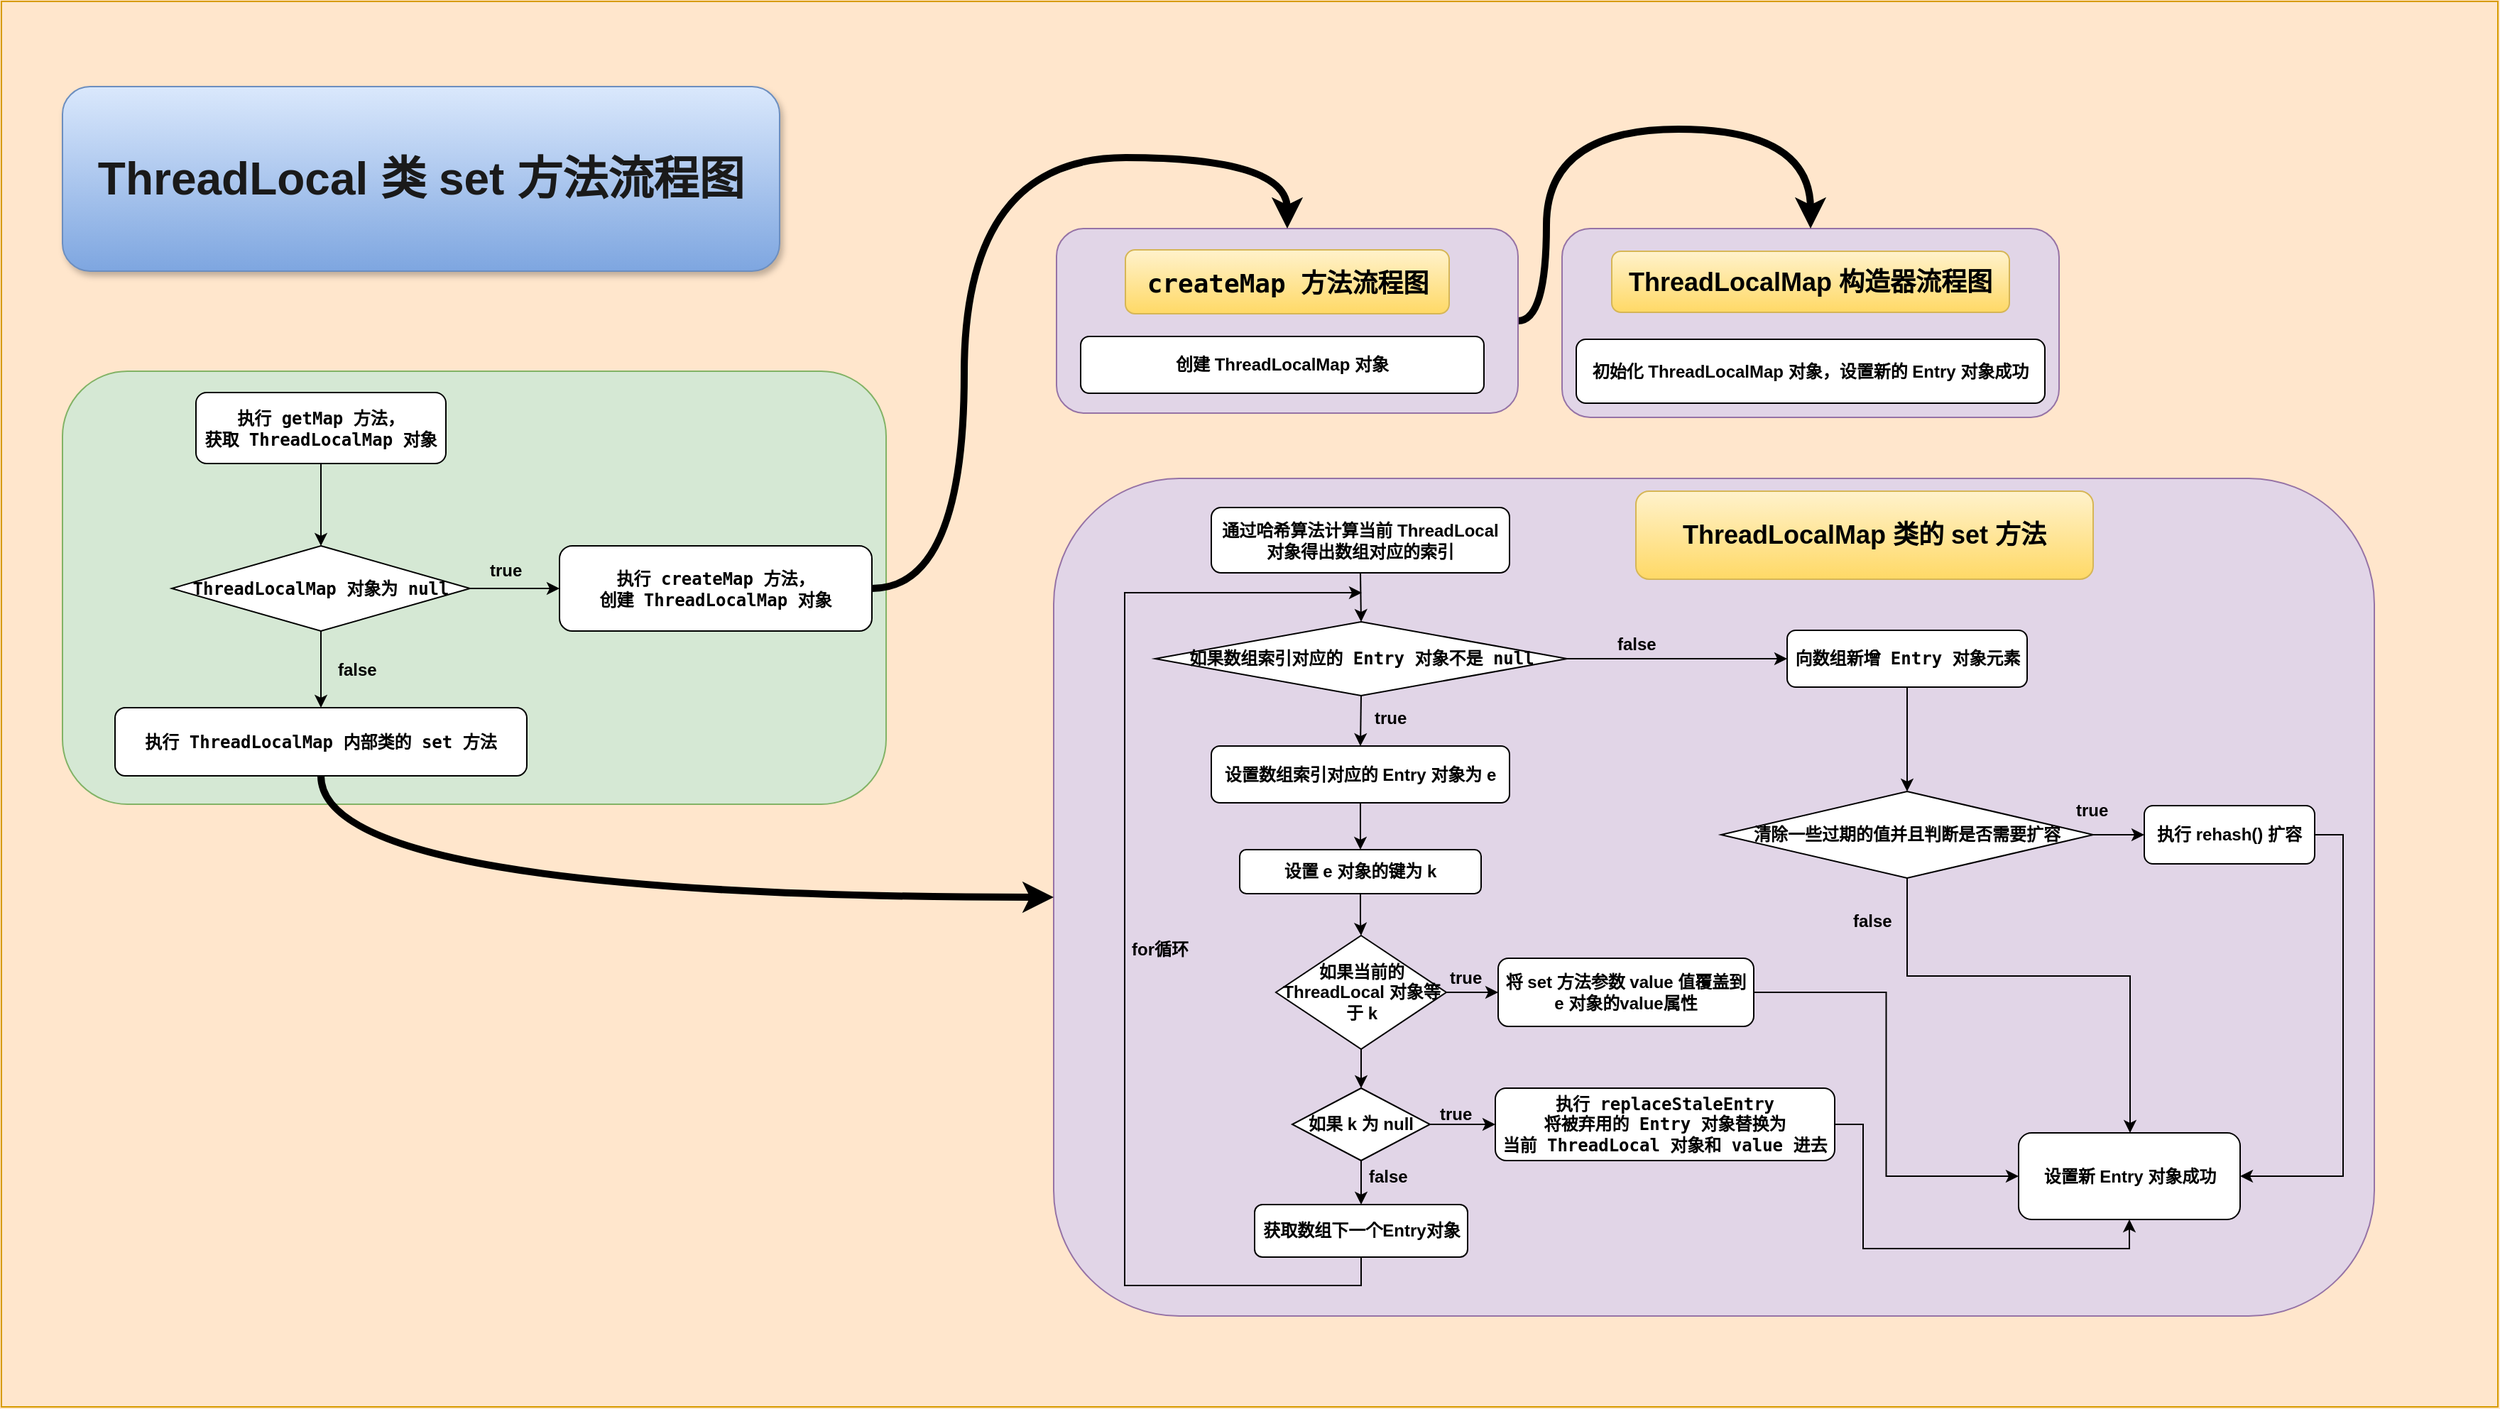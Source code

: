 <mxfile version="10.8.9" type="device"><diagram id="uxtIHyr1_YFndTAVGwCa" name="第 1 页"><mxGraphModel dx="2624" dy="18" grid="1" gridSize="10" guides="1" tooltips="1" connect="1" arrows="1" fold="1" page="1" pageScale="1" pageWidth="827" pageHeight="1169" background="#FFE6CC" math="0" shadow="0"><root><mxCell id="0"/><mxCell id="1" parent="0"/><mxCell id="gzYrzlE6tUrTqhY6uPDI-31" value="" style="rounded=0;whiteSpace=wrap;html=1;strokeWidth=1;fillColor=#ffe6cc;strokeColor=#d79b00;" vertex="1" parent="1"><mxGeometry x="-588" y="1460" width="1758" height="990" as="geometry"/></mxCell><mxCell id="gzYrzlE6tUrTqhY6uPDI-27" value="" style="rounded=1;whiteSpace=wrap;html=1;strokeWidth=1;fillColor=#e1d5e7;strokeColor=#9673a6;" vertex="1" parent="1"><mxGeometry x="153" y="1796" width="930" height="590" as="geometry"/></mxCell><mxCell id="qf7dsDy6ujoAeNCFplw3-54" value="" style="rounded=1;whiteSpace=wrap;html=1;fontStyle=1;strokeWidth=1;fillColor=#e1d5e7;strokeColor=#9673a6;" parent="1" vertex="1"><mxGeometry x="511" y="1620" width="350" height="133" as="geometry"/></mxCell><mxCell id="gzYrzlE6tUrTqhY6uPDI-11" style="edgeStyle=orthogonalEdgeStyle;curved=1;orthogonalLoop=1;jettySize=auto;html=1;exitX=1;exitY=0.5;exitDx=0;exitDy=0;entryX=0.5;entryY=0;entryDx=0;entryDy=0;strokeWidth=5;fontStyle=1" edge="1" parent="1" source="qf7dsDy6ujoAeNCFplw3-53" target="qf7dsDy6ujoAeNCFplw3-54"><mxGeometry relative="1" as="geometry"><Array as="points"><mxPoint x="500" y="1685"/><mxPoint x="500" y="1550"/><mxPoint x="686" y="1550"/></Array></mxGeometry></mxCell><mxCell id="qf7dsDy6ujoAeNCFplw3-53" value="" style="rounded=1;whiteSpace=wrap;html=1;fontStyle=1;strokeWidth=1;fillColor=#e1d5e7;strokeColor=#9673a6;" parent="1" vertex="1"><mxGeometry x="155" y="1620" width="325" height="130" as="geometry"/></mxCell><mxCell id="qf7dsDy6ujoAeNCFplw3-49" value="" style="rounded=1;whiteSpace=wrap;html=1;fillColor=#d5e8d4;strokeColor=#82b366;fontStyle=1;strokeWidth=1;" parent="1" vertex="1"><mxGeometry x="-545" y="1720.5" width="580" height="305" as="geometry"/></mxCell><mxCell id="gzYrzlE6tUrTqhY6uPDI-30" style="edgeStyle=orthogonalEdgeStyle;curved=1;orthogonalLoop=1;jettySize=auto;html=1;exitX=1;exitY=0.5;exitDx=0;exitDy=0;entryX=0.5;entryY=0;entryDx=0;entryDy=0;strokeWidth=5;" edge="1" parent="1" source="qf7dsDy6ujoAeNCFplw3-3" target="qf7dsDy6ujoAeNCFplw3-53"><mxGeometry relative="1" as="geometry"><Array as="points"><mxPoint x="90" y="1874"/><mxPoint x="90" y="1570"/><mxPoint x="317" y="1570"/></Array></mxGeometry></mxCell><mxCell id="qf7dsDy6ujoAeNCFplw3-3" value="&lt;pre&gt;执行 createMap 方法，&lt;br&gt;创建 ThreadLocalMap 对象&lt;br&gt;&lt;/pre&gt;" style="rounded=1;whiteSpace=wrap;html=1;fontStyle=1;gradientDirection=east;strokeWidth=1;comic=0;" parent="1" vertex="1"><mxGeometry x="-195" y="1843.5" width="220" height="60" as="geometry"/></mxCell><mxCell id="gzYrzlE6tUrTqhY6uPDI-28" style="edgeStyle=orthogonalEdgeStyle;orthogonalLoop=1;jettySize=auto;html=1;exitX=0.5;exitY=1;exitDx=0;exitDy=0;strokeWidth=5;curved=1;" edge="1" parent="1" source="qf7dsDy6ujoAeNCFplw3-5" target="gzYrzlE6tUrTqhY6uPDI-27"><mxGeometry relative="1" as="geometry"/></mxCell><mxCell id="qf7dsDy6ujoAeNCFplw3-5" value="&lt;pre&gt;执行 ThreadLocalMap 内部类的 set 方法&lt;/pre&gt;" style="rounded=1;whiteSpace=wrap;html=1;fontStyle=1;gradientDirection=east;strokeWidth=1;comic=0;" parent="1" vertex="1"><mxGeometry x="-508" y="1957.5" width="290" height="48" as="geometry"/></mxCell><mxCell id="qf7dsDy6ujoAeNCFplw3-6" style="edgeStyle=orthogonalEdgeStyle;orthogonalLoop=1;jettySize=auto;html=1;exitX=0.5;exitY=1;exitDx=0;exitDy=0;entryX=0.5;entryY=0;entryDx=0;entryDy=0;strokeWidth=1;rounded=0;fontStyle=1" parent="1" source="qf7dsDy6ujoAeNCFplw3-7" target="qf7dsDy6ujoAeNCFplw3-10" edge="1"><mxGeometry relative="1" as="geometry"/></mxCell><mxCell id="qf7dsDy6ujoAeNCFplw3-7" value="&lt;pre&gt;&lt;span&gt;执行 &lt;/span&gt;getMap 方法，&lt;br&gt;获取 ThreadLocalMap 对象&lt;/pre&gt;" style="rounded=1;whiteSpace=wrap;html=1;fontStyle=1;gradientDirection=east;strokeWidth=1;comic=0;" parent="1" vertex="1"><mxGeometry x="-451" y="1735.5" width="176" height="50" as="geometry"/></mxCell><mxCell id="qf7dsDy6ujoAeNCFplw3-8" style="edgeStyle=orthogonalEdgeStyle;rounded=0;orthogonalLoop=1;jettySize=auto;html=1;exitX=0.5;exitY=1;exitDx=0;exitDy=0;entryX=0.5;entryY=0;entryDx=0;entryDy=0;fontStyle=1;strokeWidth=1;comic=0;" parent="1" source="qf7dsDy6ujoAeNCFplw3-10" target="qf7dsDy6ujoAeNCFplw3-5" edge="1"><mxGeometry relative="1" as="geometry"/></mxCell><mxCell id="qf7dsDy6ujoAeNCFplw3-9" style="edgeStyle=orthogonalEdgeStyle;rounded=0;orthogonalLoop=1;jettySize=auto;html=1;exitX=1;exitY=0.5;exitDx=0;exitDy=0;entryX=0;entryY=0.5;entryDx=0;entryDy=0;fontStyle=1;strokeWidth=1;comic=0;" parent="1" source="qf7dsDy6ujoAeNCFplw3-10" target="qf7dsDy6ujoAeNCFplw3-3" edge="1"><mxGeometry relative="1" as="geometry"/></mxCell><mxCell id="qf7dsDy6ujoAeNCFplw3-10" value="&lt;pre&gt;ThreadLocalMap 对象为 null&lt;/pre&gt;" style="rhombus;whiteSpace=wrap;html=1;fontStyle=1;strokeWidth=1;comic=0;" parent="1" vertex="1"><mxGeometry x="-468" y="1843.5" width="210" height="60" as="geometry"/></mxCell><mxCell id="qf7dsDy6ujoAeNCFplw3-11" style="edgeStyle=orthogonalEdgeStyle;rounded=0;orthogonalLoop=1;jettySize=auto;html=1;exitX=0.5;exitY=1;exitDx=0;exitDy=0;entryX=0.5;entryY=0;entryDx=0;entryDy=0;fontStyle=1;strokeWidth=1;comic=0;" parent="1" source="qf7dsDy6ujoAeNCFplw3-12" target="qf7dsDy6ujoAeNCFplw3-15" edge="1"><mxGeometry relative="1" as="geometry"/></mxCell><mxCell id="qf7dsDy6ujoAeNCFplw3-12" value="通过哈希算法计算当前 ThreadLocal 对象得出数组对应的索引" style="rounded=1;whiteSpace=wrap;html=1;fontStyle=1;gradientDirection=east;strokeWidth=1;comic=0;" parent="1" vertex="1"><mxGeometry x="264" y="1816.5" width="210" height="46" as="geometry"/></mxCell><mxCell id="qf7dsDy6ujoAeNCFplw3-13" style="edgeStyle=orthogonalEdgeStyle;rounded=0;orthogonalLoop=1;jettySize=auto;html=1;exitX=0.5;exitY=1;exitDx=0;exitDy=0;entryX=0.5;entryY=0;entryDx=0;entryDy=0;fontStyle=1;strokeWidth=1;comic=0;" parent="1" source="qf7dsDy6ujoAeNCFplw3-15" target="qf7dsDy6ujoAeNCFplw3-29" edge="1"><mxGeometry relative="1" as="geometry"/></mxCell><mxCell id="qf7dsDy6ujoAeNCFplw3-61" style="edgeStyle=orthogonalEdgeStyle;rounded=0;orthogonalLoop=1;jettySize=auto;html=1;exitX=1;exitY=0.5;exitDx=0;exitDy=0;entryX=0;entryY=0.5;entryDx=0;entryDy=0;strokeWidth=1;fontStyle=1" parent="1" source="qf7dsDy6ujoAeNCFplw3-15" target="qf7dsDy6ujoAeNCFplw3-17" edge="1"><mxGeometry relative="1" as="geometry"/></mxCell><mxCell id="qf7dsDy6ujoAeNCFplw3-15" value="&lt;pre&gt;&lt;span&gt;如果数组索引对应的 Entry 对象不是 null&lt;/span&gt;&lt;/pre&gt;" style="rhombus;whiteSpace=wrap;html=1;fontStyle=1;strokeWidth=1;comic=0;" parent="1" vertex="1"><mxGeometry x="224.5" y="1897" width="290" height="52" as="geometry"/></mxCell><mxCell id="qf7dsDy6ujoAeNCFplw3-16" style="edgeStyle=orthogonalEdgeStyle;rounded=0;orthogonalLoop=1;jettySize=auto;html=1;exitX=0.5;exitY=1;exitDx=0;exitDy=0;fontStyle=1;strokeWidth=1;comic=0;" parent="1" source="qf7dsDy6ujoAeNCFplw3-17" target="qf7dsDy6ujoAeNCFplw3-20" edge="1"><mxGeometry relative="1" as="geometry"/></mxCell><mxCell id="qf7dsDy6ujoAeNCFplw3-17" value="&lt;pre&gt;&lt;span&gt;向数组新增 Entry 对象元素&lt;/span&gt;&lt;/pre&gt;" style="rounded=1;whiteSpace=wrap;html=1;fontStyle=1;gradientDirection=east;strokeWidth=1;comic=0;" parent="1" vertex="1"><mxGeometry x="669.5" y="1903" width="169" height="40" as="geometry"/></mxCell><mxCell id="qf7dsDy6ujoAeNCFplw3-70" style="edgeStyle=orthogonalEdgeStyle;rounded=0;orthogonalLoop=1;jettySize=auto;html=1;exitX=1;exitY=0.5;exitDx=0;exitDy=0;strokeWidth=1;fontStyle=1" parent="1" source="qf7dsDy6ujoAeNCFplw3-20" target="qf7dsDy6ujoAeNCFplw3-22" edge="1"><mxGeometry relative="1" as="geometry"/></mxCell><mxCell id="gzYrzlE6tUrTqhY6uPDI-23" style="edgeStyle=orthogonalEdgeStyle;rounded=0;orthogonalLoop=1;jettySize=auto;html=1;exitX=0.5;exitY=1;exitDx=0;exitDy=0;strokeWidth=1;" edge="1" parent="1" source="qf7dsDy6ujoAeNCFplw3-20" target="qf7dsDy6ujoAeNCFplw3-39"><mxGeometry relative="1" as="geometry"><Array as="points"><mxPoint x="754" y="2146.5"/><mxPoint x="911" y="2146.5"/></Array></mxGeometry></mxCell><mxCell id="qf7dsDy6ujoAeNCFplw3-20" value="&lt;pre&gt;&lt;span&gt;清除一些过期的值并且判断是否需要扩容&lt;/span&gt;&lt;/pre&gt;" style="rhombus;whiteSpace=wrap;html=1;fontStyle=1;strokeWidth=1;comic=0;" parent="1" vertex="1"><mxGeometry x="623" y="2016.5" width="262" height="61" as="geometry"/></mxCell><mxCell id="gzYrzlE6tUrTqhY6uPDI-24" style="edgeStyle=orthogonalEdgeStyle;rounded=0;orthogonalLoop=1;jettySize=auto;html=1;exitX=1;exitY=0.5;exitDx=0;exitDy=0;entryX=1;entryY=0.5;entryDx=0;entryDy=0;strokeWidth=1;" edge="1" parent="1" source="qf7dsDy6ujoAeNCFplw3-22" target="qf7dsDy6ujoAeNCFplw3-39"><mxGeometry relative="1" as="geometry"/></mxCell><mxCell id="qf7dsDy6ujoAeNCFplw3-22" value="执行&amp;nbsp;&lt;span&gt;rehash()&amp;nbsp;&lt;/span&gt;&lt;span&gt;扩容&lt;/span&gt;&lt;br&gt;" style="rounded=1;whiteSpace=wrap;html=1;fontStyle=1;gradientDirection=east;strokeWidth=1;comic=0;" parent="1" vertex="1"><mxGeometry x="921" y="2026.5" width="120" height="41" as="geometry"/></mxCell><mxCell id="qf7dsDy6ujoAeNCFplw3-23" value="false" style="text;html=1;resizable=0;points=[];autosize=1;align=left;verticalAlign=top;spacingTop=-4;fontStyle=1;strokeWidth=1;comic=0;" parent="1" vertex="1"><mxGeometry x="548" y="1903" width="40" height="20" as="geometry"/></mxCell><mxCell id="qf7dsDy6ujoAeNCFplw3-24" value="true" style="text;html=1;resizable=0;points=[];autosize=1;align=left;verticalAlign=top;spacingTop=-4;fontStyle=1;strokeWidth=1;comic=0;" parent="1" vertex="1"><mxGeometry x="870.5" y="2020" width="40" height="20" as="geometry"/></mxCell><mxCell id="qf7dsDy6ujoAeNCFplw3-25" style="edgeStyle=orthogonalEdgeStyle;rounded=0;orthogonalLoop=1;jettySize=auto;html=1;exitX=0.5;exitY=1;exitDx=0;exitDy=0;fontStyle=1;strokeWidth=1;comic=0;" parent="1" source="qf7dsDy6ujoAeNCFplw3-27" target="qf7dsDy6ujoAeNCFplw3-34" edge="1"><mxGeometry relative="1" as="geometry"/></mxCell><mxCell id="qf7dsDy6ujoAeNCFplw3-68" style="edgeStyle=orthogonalEdgeStyle;rounded=0;orthogonalLoop=1;jettySize=auto;html=1;exitX=1;exitY=0.5;exitDx=0;exitDy=0;entryX=0;entryY=0.5;entryDx=0;entryDy=0;strokeWidth=1;fontStyle=1" parent="1" source="qf7dsDy6ujoAeNCFplw3-27" target="qf7dsDy6ujoAeNCFplw3-31" edge="1"><mxGeometry relative="1" as="geometry"/></mxCell><mxCell id="qf7dsDy6ujoAeNCFplw3-27" value="如果当前的ThreadLocal 对象等于 k" style="rhombus;whiteSpace=wrap;html=1;fontStyle=1;strokeWidth=1;comic=0;" parent="1" vertex="1"><mxGeometry x="309.5" y="2118" width="120" height="80" as="geometry"/></mxCell><mxCell id="gzYrzlE6tUrTqhY6uPDI-14" style="edgeStyle=orthogonalEdgeStyle;rounded=0;orthogonalLoop=1;jettySize=auto;html=1;exitX=0.5;exitY=1;exitDx=0;exitDy=0;strokeWidth=1;" edge="1" parent="1" source="qf7dsDy6ujoAeNCFplw3-29" target="gzYrzlE6tUrTqhY6uPDI-12"><mxGeometry relative="1" as="geometry"/></mxCell><mxCell id="qf7dsDy6ujoAeNCFplw3-29" value="设置数组索引对应的 Entry 对象为 e&lt;br&gt;" style="rounded=1;whiteSpace=wrap;html=1;fontStyle=1;gradientDirection=east;strokeWidth=1;comic=0;" parent="1" vertex="1"><mxGeometry x="264" y="1984.5" width="210" height="40" as="geometry"/></mxCell><mxCell id="gzYrzlE6tUrTqhY6uPDI-22" style="edgeStyle=orthogonalEdgeStyle;rounded=0;orthogonalLoop=1;jettySize=auto;html=1;exitX=1;exitY=0.5;exitDx=0;exitDy=0;entryX=0;entryY=0.5;entryDx=0;entryDy=0;strokeWidth=1;" edge="1" parent="1" source="qf7dsDy6ujoAeNCFplw3-31" target="qf7dsDy6ujoAeNCFplw3-39"><mxGeometry relative="1" as="geometry"/></mxCell><mxCell id="qf7dsDy6ujoAeNCFplw3-31" value="将 set 方法参数 value 值覆盖到 e 对象的value属性" style="rounded=1;whiteSpace=wrap;html=1;fontStyle=1;gradientDirection=east;strokeWidth=1;comic=0;" parent="1" vertex="1"><mxGeometry x="466" y="2134" width="180" height="48" as="geometry"/></mxCell><mxCell id="qf7dsDy6ujoAeNCFplw3-32" style="edgeStyle=orthogonalEdgeStyle;rounded=0;orthogonalLoop=1;jettySize=auto;html=1;exitX=0.5;exitY=1;exitDx=0;exitDy=0;fontStyle=1;strokeWidth=1;comic=0;" parent="1" source="qf7dsDy6ujoAeNCFplw3-34" target="qf7dsDy6ujoAeNCFplw3-38" edge="1"><mxGeometry relative="1" as="geometry"/></mxCell><mxCell id="qf7dsDy6ujoAeNCFplw3-69" style="edgeStyle=orthogonalEdgeStyle;rounded=0;orthogonalLoop=1;jettySize=auto;html=1;exitX=1;exitY=0.5;exitDx=0;exitDy=0;entryX=0;entryY=0.5;entryDx=0;entryDy=0;strokeWidth=1;fontStyle=1" parent="1" source="qf7dsDy6ujoAeNCFplw3-34" target="qf7dsDy6ujoAeNCFplw3-36" edge="1"><mxGeometry relative="1" as="geometry"/></mxCell><mxCell id="qf7dsDy6ujoAeNCFplw3-34" value="如果 k 为 null" style="rhombus;whiteSpace=wrap;html=1;fontStyle=1;strokeWidth=1;comic=0;" parent="1" vertex="1"><mxGeometry x="321" y="2225.5" width="97" height="51" as="geometry"/></mxCell><mxCell id="gzYrzlE6tUrTqhY6uPDI-25" style="edgeStyle=orthogonalEdgeStyle;rounded=0;orthogonalLoop=1;jettySize=auto;html=1;exitX=1;exitY=0.5;exitDx=0;exitDy=0;entryX=0.5;entryY=1;entryDx=0;entryDy=0;strokeWidth=1;" edge="1" parent="1" source="qf7dsDy6ujoAeNCFplw3-36" target="qf7dsDy6ujoAeNCFplw3-39"><mxGeometry relative="1" as="geometry"><Array as="points"><mxPoint x="723" y="2251.5"/><mxPoint x="723" y="2338.5"/><mxPoint x="911" y="2338.5"/></Array></mxGeometry></mxCell><mxCell id="qf7dsDy6ujoAeNCFplw3-36" value="&lt;pre&gt;&lt;span&gt;执行 replaceStaleEntry&lt;br&gt;&lt;/span&gt;将被弃用的 Entry 对象替换为&lt;br/&gt;当前 ThreadLocal 对象和 value 进去&lt;/pre&gt;" style="rounded=1;whiteSpace=wrap;html=1;fontStyle=1;gradientDirection=east;strokeWidth=1;comic=0;" parent="1" vertex="1"><mxGeometry x="464" y="2225.5" width="239" height="51" as="geometry"/></mxCell><mxCell id="gzYrzlE6tUrTqhY6uPDI-26" style="edgeStyle=orthogonalEdgeStyle;rounded=0;orthogonalLoop=1;jettySize=auto;html=1;exitX=0.5;exitY=1;exitDx=0;exitDy=0;strokeWidth=1;" edge="1" parent="1" source="qf7dsDy6ujoAeNCFplw3-38"><mxGeometry relative="1" as="geometry"><mxPoint x="370" y="1876.5" as="targetPoint"/><Array as="points"><mxPoint x="370" y="2364.5"/><mxPoint x="203" y="2364.5"/><mxPoint x="203" y="1876.5"/></Array></mxGeometry></mxCell><mxCell id="qf7dsDy6ujoAeNCFplw3-38" value="获取数组下一个Entry对象" style="rounded=1;whiteSpace=wrap;html=1;fontStyle=1;gradientDirection=east;strokeWidth=1;comic=0;" parent="1" vertex="1"><mxGeometry x="294.5" y="2307.5" width="150" height="37" as="geometry"/></mxCell><mxCell id="qf7dsDy6ujoAeNCFplw3-39" value="设置新 Entry 对象成功" style="rounded=1;whiteSpace=wrap;html=1;fontStyle=1;strokeWidth=1;comic=0;" parent="1" vertex="1"><mxGeometry x="832.5" y="2257" width="156" height="61" as="geometry"/></mxCell><mxCell id="qf7dsDy6ujoAeNCFplw3-40" value="true" style="text;html=1;resizable=0;points=[];autosize=1;align=left;verticalAlign=top;spacingTop=-4;fontStyle=1;strokeWidth=1;comic=0;" parent="1" vertex="1"><mxGeometry x="-246.5" y="1850.5" width="40" height="20" as="geometry"/></mxCell><mxCell id="qf7dsDy6ujoAeNCFplw3-41" value="false" style="text;html=1;resizable=0;points=[];autosize=1;align=left;verticalAlign=top;spacingTop=-4;fontStyle=1;strokeWidth=1;comic=0;" parent="1" vertex="1"><mxGeometry x="-353" y="1920.5" width="40" height="20" as="geometry"/></mxCell><mxCell id="qf7dsDy6ujoAeNCFplw3-42" value="true" style="text;html=1;resizable=0;points=[];autosize=1;align=left;verticalAlign=top;spacingTop=-4;fontStyle=1;strokeWidth=1;comic=0;" parent="1" vertex="1"><mxGeometry x="377" y="1955" width="40" height="20" as="geometry"/></mxCell><mxCell id="qf7dsDy6ujoAeNCFplw3-43" value="false" style="text;html=1;resizable=0;points=[];autosize=1;align=left;verticalAlign=top;spacingTop=-4;fontStyle=1;strokeWidth=1;comic=0;" parent="1" vertex="1"><mxGeometry x="373" y="2277.5" width="40" height="20" as="geometry"/></mxCell><mxCell id="qf7dsDy6ujoAeNCFplw3-44" value="true" style="text;html=1;resizable=0;points=[];autosize=1;align=left;verticalAlign=top;spacingTop=-4;fontStyle=1;strokeWidth=1;comic=0;" parent="1" vertex="1"><mxGeometry x="422.5" y="2233.5" width="40" height="20" as="geometry"/></mxCell><mxCell id="qf7dsDy6ujoAeNCFplw3-45" value="for循环" style="text;html=1;resizable=0;points=[];autosize=1;align=left;verticalAlign=top;spacingTop=-4;fontStyle=1;strokeWidth=1;comic=0;" parent="1" vertex="1"><mxGeometry x="206" y="2118" width="50" height="20" as="geometry"/></mxCell><mxCell id="qf7dsDy6ujoAeNCFplw3-46" value="false" style="text;html=1;resizable=0;points=[];autosize=1;align=left;verticalAlign=top;spacingTop=-4;fontStyle=1;strokeWidth=1;comic=0;" parent="1" vertex="1"><mxGeometry x="714" y="2098" width="40" height="20" as="geometry"/></mxCell><mxCell id="qf7dsDy6ujoAeNCFplw3-47" value="&lt;span&gt;&lt;font style=&quot;font-size: 32px&quot; color=&quot;#1a1a1a&quot;&gt;ThreadLocal 类 set 方法流程图&lt;/font&gt;&lt;/span&gt;" style="rounded=1;whiteSpace=wrap;html=1;shadow=1;strokeWidth=1;fontStyle=1;fillColor=#dae8fc;strokeColor=#6c8ebf;gradientColor=#7ea6e0;" parent="1" vertex="1"><mxGeometry x="-545" y="1520" width="505" height="130" as="geometry"/></mxCell><mxCell id="qf7dsDy6ujoAeNCFplw3-48" value="true" style="text;html=1;resizable=0;points=[];autosize=1;align=left;verticalAlign=top;spacingTop=-4;fontStyle=1;strokeWidth=1;" parent="1" vertex="1"><mxGeometry x="429.5" y="2138" width="40" height="20" as="geometry"/></mxCell><mxCell id="qf7dsDy6ujoAeNCFplw3-50" value="创建&amp;nbsp;&lt;span&gt;ThreadLocalMap 对象&lt;/span&gt;&lt;br&gt;" style="rounded=1;whiteSpace=wrap;html=1;fontStyle=1;strokeWidth=1;" parent="1" vertex="1"><mxGeometry x="172" y="1696" width="284" height="40" as="geometry"/></mxCell><mxCell id="qf7dsDy6ujoAeNCFplw3-52" value="&lt;span&gt;初始化 ThreadLocalMap 对象，设置新的 Entry 对象成功&lt;br&gt;&lt;/span&gt;" style="rounded=1;whiteSpace=wrap;html=1;fontStyle=1;strokeWidth=1;" parent="1" vertex="1"><mxGeometry x="521" y="1698" width="330" height="45" as="geometry"/></mxCell><mxCell id="qf7dsDy6ujoAeNCFplw3-56" value="&lt;span&gt;&lt;font style=&quot;font-size: 18px&quot;&gt;ThreadLocalMap 构造器流程图&lt;/font&gt;&lt;/span&gt;" style="rounded=1;whiteSpace=wrap;html=1;fontStyle=1;strokeWidth=1;gradientColor=#ffd966;fillColor=#fff2cc;strokeColor=#d6b656;" parent="1" vertex="1"><mxGeometry x="546" y="1636" width="280" height="43" as="geometry"/></mxCell><mxCell id="qf7dsDy6ujoAeNCFplw3-58" value="&lt;font style=&quot;font-size: 18px&quot;&gt;ThreadLocalMap 类的 set 方法&lt;/font&gt;" style="rounded=1;whiteSpace=wrap;html=1;fontStyle=1;strokeWidth=1;fillColor=#fff2cc;strokeColor=#d6b656;gradientColor=#ffd966;" parent="1" vertex="1"><mxGeometry x="563" y="1805" width="322" height="62" as="geometry"/></mxCell><mxCell id="gzYrzlE6tUrTqhY6uPDI-8" value="&lt;pre&gt;&lt;font style=&quot;font-size: 18px&quot;&gt;createMap 方法流程图&lt;/font&gt;&lt;/pre&gt;" style="rounded=1;whiteSpace=wrap;html=1;fontStyle=1;strokeWidth=1;gradientColor=#ffd966;fillColor=#fff2cc;strokeColor=#d6b656;" vertex="1" parent="1"><mxGeometry x="203.5" y="1635" width="228" height="45" as="geometry"/></mxCell><mxCell id="gzYrzlE6tUrTqhY6uPDI-15" style="edgeStyle=orthogonalEdgeStyle;rounded=0;orthogonalLoop=1;jettySize=auto;html=1;exitX=0.5;exitY=1;exitDx=0;exitDy=0;strokeWidth=1;" edge="1" parent="1" source="gzYrzlE6tUrTqhY6uPDI-12" target="qf7dsDy6ujoAeNCFplw3-27"><mxGeometry relative="1" as="geometry"/></mxCell><mxCell id="gzYrzlE6tUrTqhY6uPDI-12" value="设置 e 对象的键为 k&lt;br&gt;" style="rounded=1;whiteSpace=wrap;html=1;fontStyle=1;gradientDirection=east;strokeWidth=1;comic=0;" vertex="1" parent="1"><mxGeometry x="284" y="2057.5" width="170" height="31" as="geometry"/></mxCell></root></mxGraphModel></diagram></mxfile>